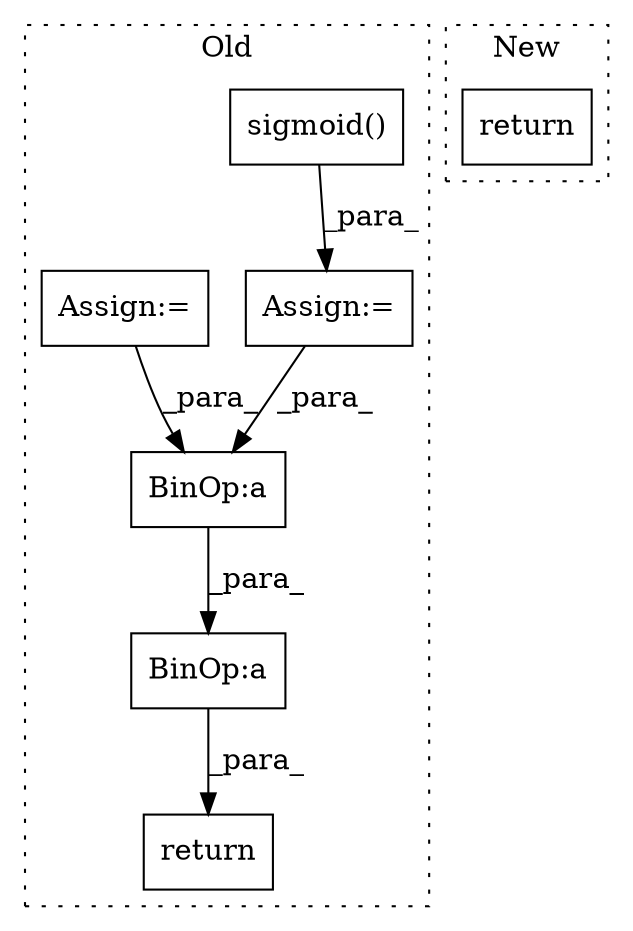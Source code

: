 digraph G {
subgraph cluster0 {
1 [label="sigmoid()" a="75" s="1032,1060" l="10,1" shape="box"];
3 [label="return" a="93" s="1625" l="7" shape="box"];
4 [label="Assign:=" a="68" s="1491" l="3" shape="box"];
5 [label="Assign:=" a="68" s="1213" l="3" shape="box"];
6 [label="BinOp:a" a="82" s="1552" l="16" shape="box"];
7 [label="BinOp:a" a="82" s="1587" l="3" shape="box"];
label = "Old";
style="dotted";
}
subgraph cluster1 {
2 [label="return" a="93" s="2827" l="7" shape="box"];
label = "New";
style="dotted";
}
1 -> 4 [label="_para_"];
4 -> 7 [label="_para_"];
5 -> 7 [label="_para_"];
6 -> 3 [label="_para_"];
7 -> 6 [label="_para_"];
}